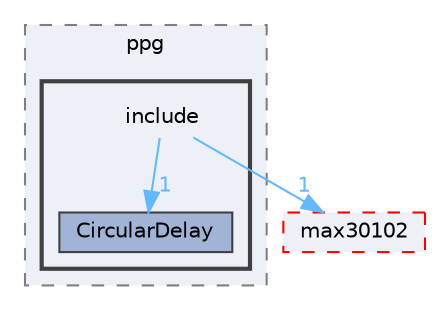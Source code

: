 digraph "Software/Firmware/project/ppg/include"
{
 // LATEX_PDF_SIZE
  bgcolor="transparent";
  edge [fontname=Helvetica,fontsize=10,labelfontname=Helvetica,labelfontsize=10];
  node [fontname=Helvetica,fontsize=10,shape=box,height=0.2,width=0.4];
  compound=true
  subgraph clusterdir_b0bf7c56bb40bf9d82fb811d7dc25f65 {
    graph [ bgcolor="#edf0f7", pencolor="grey50", label="ppg", fontname=Helvetica,fontsize=10 style="filled,dashed", URL="dir_b0bf7c56bb40bf9d82fb811d7dc25f65.html",tooltip=""]
  subgraph clusterdir_b89d78a0c066b1dd1c8466329a3d4db9 {
    graph [ bgcolor="#edf0f7", pencolor="grey25", label="", fontname=Helvetica,fontsize=10 style="filled,bold", URL="dir_b89d78a0c066b1dd1c8466329a3d4db9.html",tooltip=""]
    dir_b89d78a0c066b1dd1c8466329a3d4db9 [shape=plaintext, label="include"];
  dir_292d21923295123e4e685aad073703c0 [label="CircularDelay", fillcolor="#a2b4d6", color="grey25", style="filled", URL="dir_292d21923295123e4e685aad073703c0.html",tooltip=""];
  }
  }
  dir_4f9538d0e23f9eaa41c1c6f4181212d5 [label="max30102", fillcolor="#edf0f7", color="red", style="filled,dashed", URL="dir_4f9538d0e23f9eaa41c1c6f4181212d5.html",tooltip=""];
  dir_b89d78a0c066b1dd1c8466329a3d4db9->dir_292d21923295123e4e685aad073703c0 [headlabel="1", labeldistance=1.5 headhref="dir_000009_000001.html" href="dir_000009_000001.html" color="steelblue1" fontcolor="steelblue1"];
  dir_b89d78a0c066b1dd1c8466329a3d4db9->dir_4f9538d0e23f9eaa41c1c6f4181212d5 [headlabel="1", labeldistance=1.5 headhref="dir_000009_000011.html" href="dir_000009_000011.html" color="steelblue1" fontcolor="steelblue1"];
}
